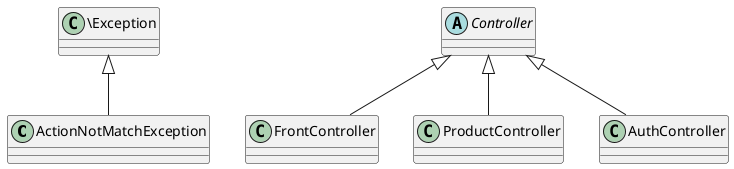 @startuml

class ActionNotMatchException extends \Exception

abstract class Controller
class FrontController extends Controller
class ProductController extends Controller
class AuthController extends Controller

@enduml